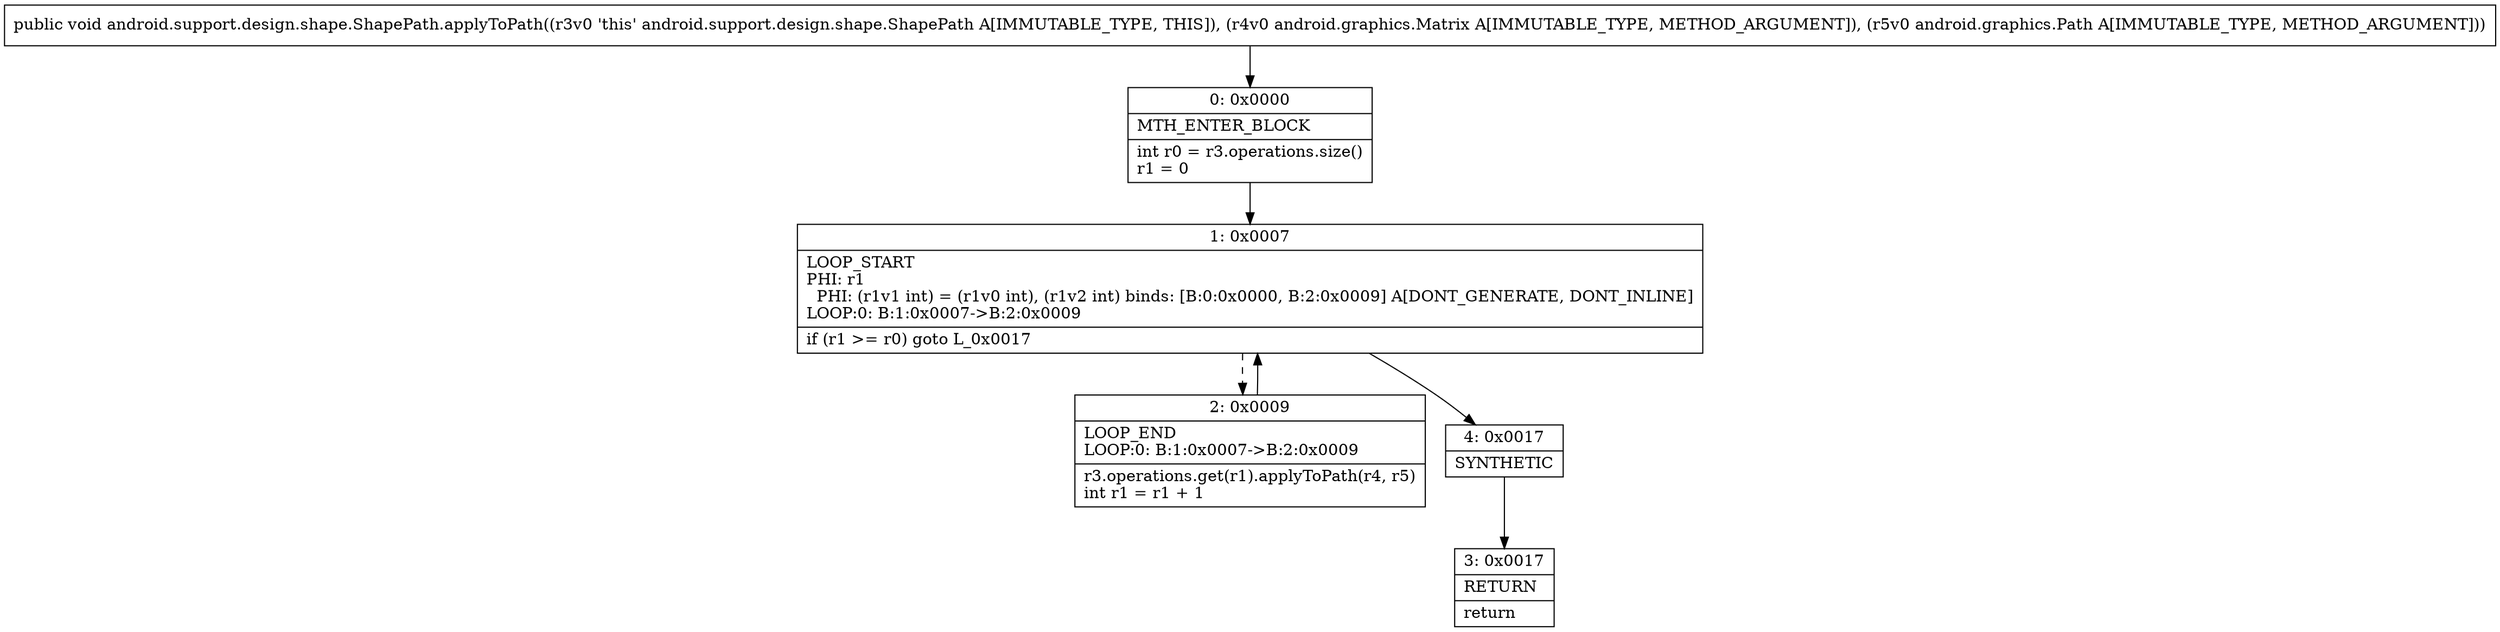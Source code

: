 digraph "CFG forandroid.support.design.shape.ShapePath.applyToPath(Landroid\/graphics\/Matrix;Landroid\/graphics\/Path;)V" {
Node_0 [shape=record,label="{0\:\ 0x0000|MTH_ENTER_BLOCK\l|int r0 = r3.operations.size()\lr1 = 0\l}"];
Node_1 [shape=record,label="{1\:\ 0x0007|LOOP_START\lPHI: r1 \l  PHI: (r1v1 int) = (r1v0 int), (r1v2 int) binds: [B:0:0x0000, B:2:0x0009] A[DONT_GENERATE, DONT_INLINE]\lLOOP:0: B:1:0x0007\-\>B:2:0x0009\l|if (r1 \>= r0) goto L_0x0017\l}"];
Node_2 [shape=record,label="{2\:\ 0x0009|LOOP_END\lLOOP:0: B:1:0x0007\-\>B:2:0x0009\l|r3.operations.get(r1).applyToPath(r4, r5)\lint r1 = r1 + 1\l}"];
Node_3 [shape=record,label="{3\:\ 0x0017|RETURN\l|return\l}"];
Node_4 [shape=record,label="{4\:\ 0x0017|SYNTHETIC\l}"];
MethodNode[shape=record,label="{public void android.support.design.shape.ShapePath.applyToPath((r3v0 'this' android.support.design.shape.ShapePath A[IMMUTABLE_TYPE, THIS]), (r4v0 android.graphics.Matrix A[IMMUTABLE_TYPE, METHOD_ARGUMENT]), (r5v0 android.graphics.Path A[IMMUTABLE_TYPE, METHOD_ARGUMENT])) }"];
MethodNode -> Node_0;
Node_0 -> Node_1;
Node_1 -> Node_2[style=dashed];
Node_1 -> Node_4;
Node_2 -> Node_1;
Node_4 -> Node_3;
}


